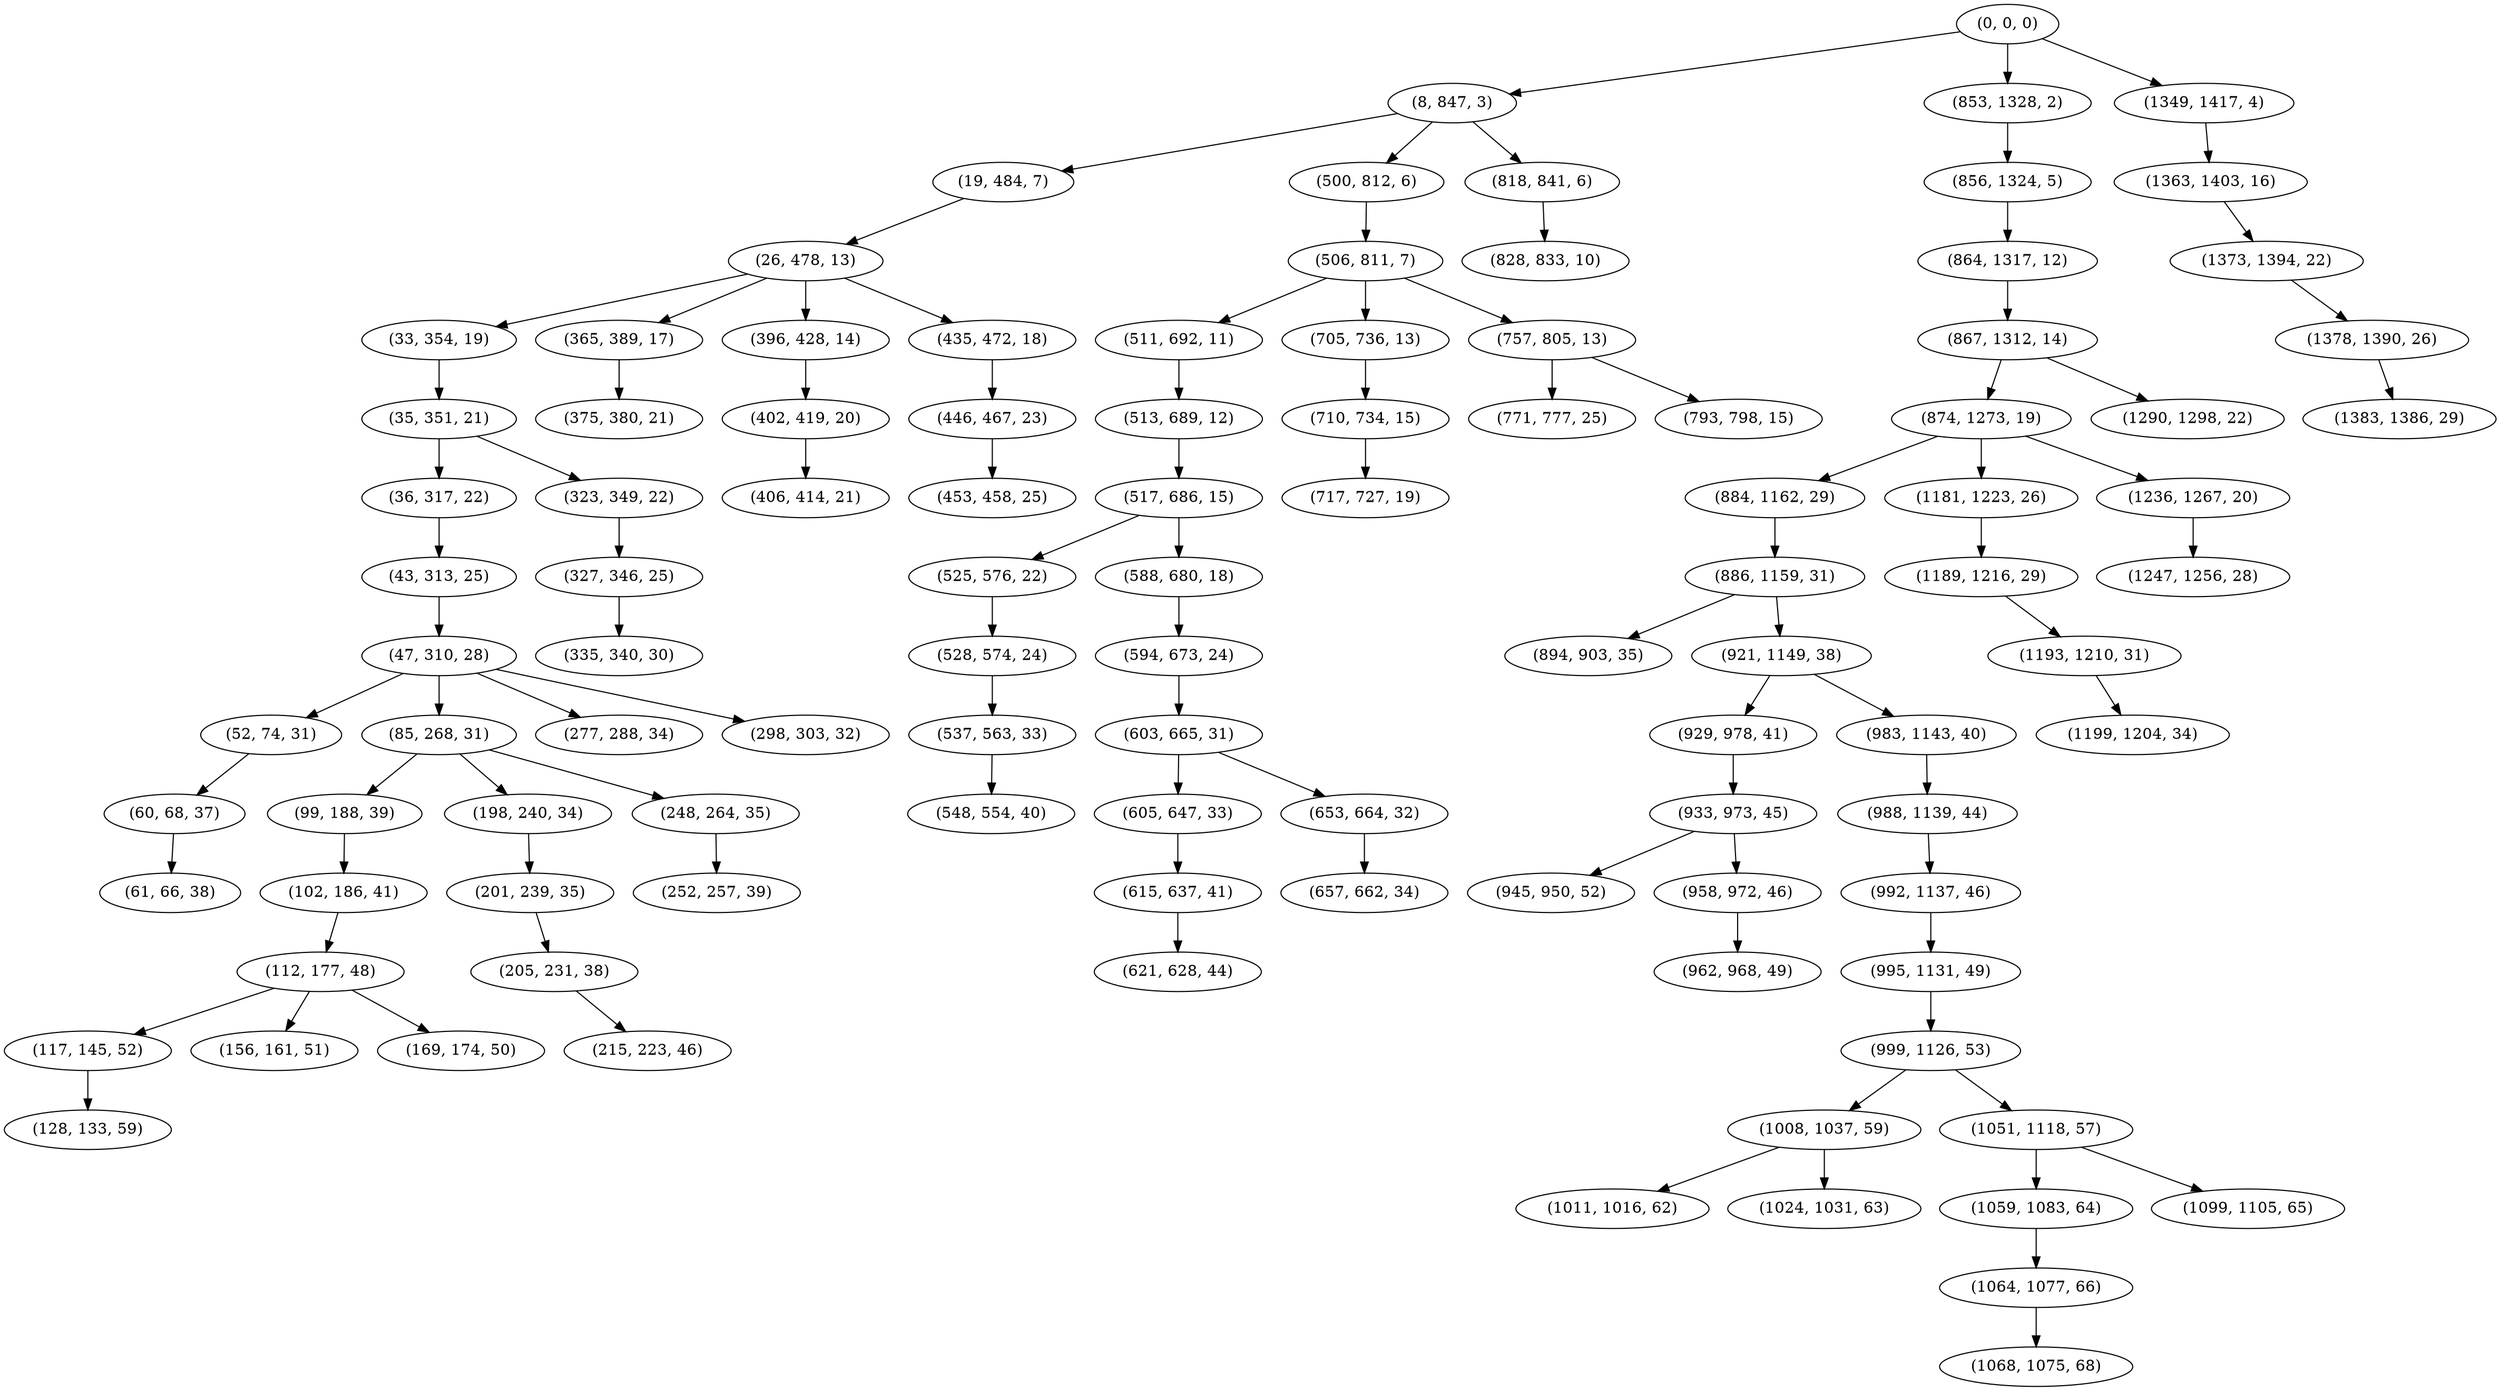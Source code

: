 digraph tree {
    "(0, 0, 0)";
    "(8, 847, 3)";
    "(19, 484, 7)";
    "(26, 478, 13)";
    "(33, 354, 19)";
    "(35, 351, 21)";
    "(36, 317, 22)";
    "(43, 313, 25)";
    "(47, 310, 28)";
    "(52, 74, 31)";
    "(60, 68, 37)";
    "(61, 66, 38)";
    "(85, 268, 31)";
    "(99, 188, 39)";
    "(102, 186, 41)";
    "(112, 177, 48)";
    "(117, 145, 52)";
    "(128, 133, 59)";
    "(156, 161, 51)";
    "(169, 174, 50)";
    "(198, 240, 34)";
    "(201, 239, 35)";
    "(205, 231, 38)";
    "(215, 223, 46)";
    "(248, 264, 35)";
    "(252, 257, 39)";
    "(277, 288, 34)";
    "(298, 303, 32)";
    "(323, 349, 22)";
    "(327, 346, 25)";
    "(335, 340, 30)";
    "(365, 389, 17)";
    "(375, 380, 21)";
    "(396, 428, 14)";
    "(402, 419, 20)";
    "(406, 414, 21)";
    "(435, 472, 18)";
    "(446, 467, 23)";
    "(453, 458, 25)";
    "(500, 812, 6)";
    "(506, 811, 7)";
    "(511, 692, 11)";
    "(513, 689, 12)";
    "(517, 686, 15)";
    "(525, 576, 22)";
    "(528, 574, 24)";
    "(537, 563, 33)";
    "(548, 554, 40)";
    "(588, 680, 18)";
    "(594, 673, 24)";
    "(603, 665, 31)";
    "(605, 647, 33)";
    "(615, 637, 41)";
    "(621, 628, 44)";
    "(653, 664, 32)";
    "(657, 662, 34)";
    "(705, 736, 13)";
    "(710, 734, 15)";
    "(717, 727, 19)";
    "(757, 805, 13)";
    "(771, 777, 25)";
    "(793, 798, 15)";
    "(818, 841, 6)";
    "(828, 833, 10)";
    "(853, 1328, 2)";
    "(856, 1324, 5)";
    "(864, 1317, 12)";
    "(867, 1312, 14)";
    "(874, 1273, 19)";
    "(884, 1162, 29)";
    "(886, 1159, 31)";
    "(894, 903, 35)";
    "(921, 1149, 38)";
    "(929, 978, 41)";
    "(933, 973, 45)";
    "(945, 950, 52)";
    "(958, 972, 46)";
    "(962, 968, 49)";
    "(983, 1143, 40)";
    "(988, 1139, 44)";
    "(992, 1137, 46)";
    "(995, 1131, 49)";
    "(999, 1126, 53)";
    "(1008, 1037, 59)";
    "(1011, 1016, 62)";
    "(1024, 1031, 63)";
    "(1051, 1118, 57)";
    "(1059, 1083, 64)";
    "(1064, 1077, 66)";
    "(1068, 1075, 68)";
    "(1099, 1105, 65)";
    "(1181, 1223, 26)";
    "(1189, 1216, 29)";
    "(1193, 1210, 31)";
    "(1199, 1204, 34)";
    "(1236, 1267, 20)";
    "(1247, 1256, 28)";
    "(1290, 1298, 22)";
    "(1349, 1417, 4)";
    "(1363, 1403, 16)";
    "(1373, 1394, 22)";
    "(1378, 1390, 26)";
    "(1383, 1386, 29)";
    "(0, 0, 0)" -> "(8, 847, 3)";
    "(0, 0, 0)" -> "(853, 1328, 2)";
    "(0, 0, 0)" -> "(1349, 1417, 4)";
    "(8, 847, 3)" -> "(19, 484, 7)";
    "(8, 847, 3)" -> "(500, 812, 6)";
    "(8, 847, 3)" -> "(818, 841, 6)";
    "(19, 484, 7)" -> "(26, 478, 13)";
    "(26, 478, 13)" -> "(33, 354, 19)";
    "(26, 478, 13)" -> "(365, 389, 17)";
    "(26, 478, 13)" -> "(396, 428, 14)";
    "(26, 478, 13)" -> "(435, 472, 18)";
    "(33, 354, 19)" -> "(35, 351, 21)";
    "(35, 351, 21)" -> "(36, 317, 22)";
    "(35, 351, 21)" -> "(323, 349, 22)";
    "(36, 317, 22)" -> "(43, 313, 25)";
    "(43, 313, 25)" -> "(47, 310, 28)";
    "(47, 310, 28)" -> "(52, 74, 31)";
    "(47, 310, 28)" -> "(85, 268, 31)";
    "(47, 310, 28)" -> "(277, 288, 34)";
    "(47, 310, 28)" -> "(298, 303, 32)";
    "(52, 74, 31)" -> "(60, 68, 37)";
    "(60, 68, 37)" -> "(61, 66, 38)";
    "(85, 268, 31)" -> "(99, 188, 39)";
    "(85, 268, 31)" -> "(198, 240, 34)";
    "(85, 268, 31)" -> "(248, 264, 35)";
    "(99, 188, 39)" -> "(102, 186, 41)";
    "(102, 186, 41)" -> "(112, 177, 48)";
    "(112, 177, 48)" -> "(117, 145, 52)";
    "(112, 177, 48)" -> "(156, 161, 51)";
    "(112, 177, 48)" -> "(169, 174, 50)";
    "(117, 145, 52)" -> "(128, 133, 59)";
    "(198, 240, 34)" -> "(201, 239, 35)";
    "(201, 239, 35)" -> "(205, 231, 38)";
    "(205, 231, 38)" -> "(215, 223, 46)";
    "(248, 264, 35)" -> "(252, 257, 39)";
    "(323, 349, 22)" -> "(327, 346, 25)";
    "(327, 346, 25)" -> "(335, 340, 30)";
    "(365, 389, 17)" -> "(375, 380, 21)";
    "(396, 428, 14)" -> "(402, 419, 20)";
    "(402, 419, 20)" -> "(406, 414, 21)";
    "(435, 472, 18)" -> "(446, 467, 23)";
    "(446, 467, 23)" -> "(453, 458, 25)";
    "(500, 812, 6)" -> "(506, 811, 7)";
    "(506, 811, 7)" -> "(511, 692, 11)";
    "(506, 811, 7)" -> "(705, 736, 13)";
    "(506, 811, 7)" -> "(757, 805, 13)";
    "(511, 692, 11)" -> "(513, 689, 12)";
    "(513, 689, 12)" -> "(517, 686, 15)";
    "(517, 686, 15)" -> "(525, 576, 22)";
    "(517, 686, 15)" -> "(588, 680, 18)";
    "(525, 576, 22)" -> "(528, 574, 24)";
    "(528, 574, 24)" -> "(537, 563, 33)";
    "(537, 563, 33)" -> "(548, 554, 40)";
    "(588, 680, 18)" -> "(594, 673, 24)";
    "(594, 673, 24)" -> "(603, 665, 31)";
    "(603, 665, 31)" -> "(605, 647, 33)";
    "(603, 665, 31)" -> "(653, 664, 32)";
    "(605, 647, 33)" -> "(615, 637, 41)";
    "(615, 637, 41)" -> "(621, 628, 44)";
    "(653, 664, 32)" -> "(657, 662, 34)";
    "(705, 736, 13)" -> "(710, 734, 15)";
    "(710, 734, 15)" -> "(717, 727, 19)";
    "(757, 805, 13)" -> "(771, 777, 25)";
    "(757, 805, 13)" -> "(793, 798, 15)";
    "(818, 841, 6)" -> "(828, 833, 10)";
    "(853, 1328, 2)" -> "(856, 1324, 5)";
    "(856, 1324, 5)" -> "(864, 1317, 12)";
    "(864, 1317, 12)" -> "(867, 1312, 14)";
    "(867, 1312, 14)" -> "(874, 1273, 19)";
    "(867, 1312, 14)" -> "(1290, 1298, 22)";
    "(874, 1273, 19)" -> "(884, 1162, 29)";
    "(874, 1273, 19)" -> "(1181, 1223, 26)";
    "(874, 1273, 19)" -> "(1236, 1267, 20)";
    "(884, 1162, 29)" -> "(886, 1159, 31)";
    "(886, 1159, 31)" -> "(894, 903, 35)";
    "(886, 1159, 31)" -> "(921, 1149, 38)";
    "(921, 1149, 38)" -> "(929, 978, 41)";
    "(921, 1149, 38)" -> "(983, 1143, 40)";
    "(929, 978, 41)" -> "(933, 973, 45)";
    "(933, 973, 45)" -> "(945, 950, 52)";
    "(933, 973, 45)" -> "(958, 972, 46)";
    "(958, 972, 46)" -> "(962, 968, 49)";
    "(983, 1143, 40)" -> "(988, 1139, 44)";
    "(988, 1139, 44)" -> "(992, 1137, 46)";
    "(992, 1137, 46)" -> "(995, 1131, 49)";
    "(995, 1131, 49)" -> "(999, 1126, 53)";
    "(999, 1126, 53)" -> "(1008, 1037, 59)";
    "(999, 1126, 53)" -> "(1051, 1118, 57)";
    "(1008, 1037, 59)" -> "(1011, 1016, 62)";
    "(1008, 1037, 59)" -> "(1024, 1031, 63)";
    "(1051, 1118, 57)" -> "(1059, 1083, 64)";
    "(1051, 1118, 57)" -> "(1099, 1105, 65)";
    "(1059, 1083, 64)" -> "(1064, 1077, 66)";
    "(1064, 1077, 66)" -> "(1068, 1075, 68)";
    "(1181, 1223, 26)" -> "(1189, 1216, 29)";
    "(1189, 1216, 29)" -> "(1193, 1210, 31)";
    "(1193, 1210, 31)" -> "(1199, 1204, 34)";
    "(1236, 1267, 20)" -> "(1247, 1256, 28)";
    "(1349, 1417, 4)" -> "(1363, 1403, 16)";
    "(1363, 1403, 16)" -> "(1373, 1394, 22)";
    "(1373, 1394, 22)" -> "(1378, 1390, 26)";
    "(1378, 1390, 26)" -> "(1383, 1386, 29)";
}
